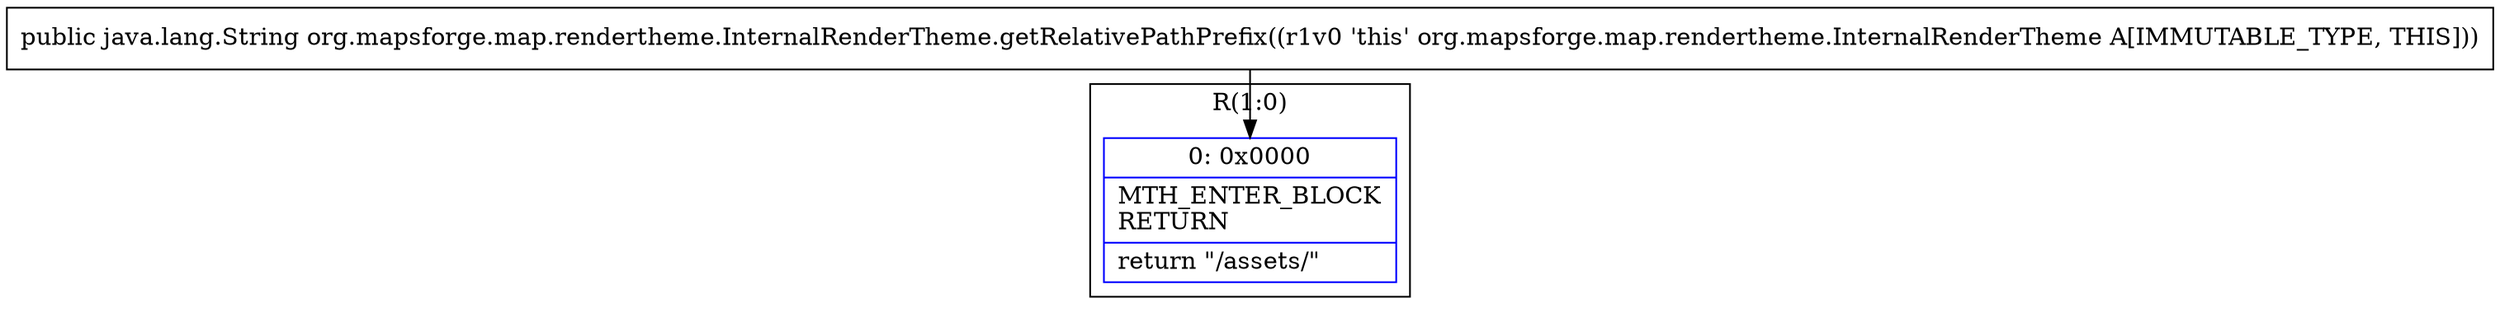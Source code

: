 digraph "CFG fororg.mapsforge.map.rendertheme.InternalRenderTheme.getRelativePathPrefix()Ljava\/lang\/String;" {
subgraph cluster_Region_1677253765 {
label = "R(1:0)";
node [shape=record,color=blue];
Node_0 [shape=record,label="{0\:\ 0x0000|MTH_ENTER_BLOCK\lRETURN\l|return \"\/assets\/\"\l}"];
}
MethodNode[shape=record,label="{public java.lang.String org.mapsforge.map.rendertheme.InternalRenderTheme.getRelativePathPrefix((r1v0 'this' org.mapsforge.map.rendertheme.InternalRenderTheme A[IMMUTABLE_TYPE, THIS])) }"];
MethodNode -> Node_0;
}

